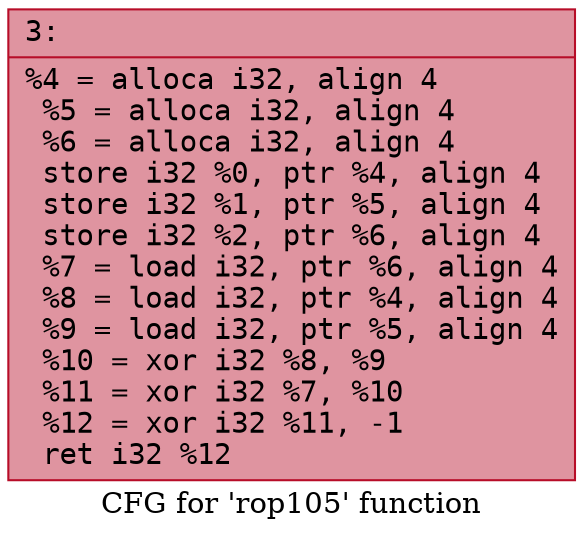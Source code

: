 digraph "CFG for 'rop105' function" {
	label="CFG for 'rop105' function";

	Node0x6000015c7f70 [shape=record,color="#b70d28ff", style=filled, fillcolor="#b70d2870" fontname="Courier",label="{3:\l|  %4 = alloca i32, align 4\l  %5 = alloca i32, align 4\l  %6 = alloca i32, align 4\l  store i32 %0, ptr %4, align 4\l  store i32 %1, ptr %5, align 4\l  store i32 %2, ptr %6, align 4\l  %7 = load i32, ptr %6, align 4\l  %8 = load i32, ptr %4, align 4\l  %9 = load i32, ptr %5, align 4\l  %10 = xor i32 %8, %9\l  %11 = xor i32 %7, %10\l  %12 = xor i32 %11, -1\l  ret i32 %12\l}"];
}
